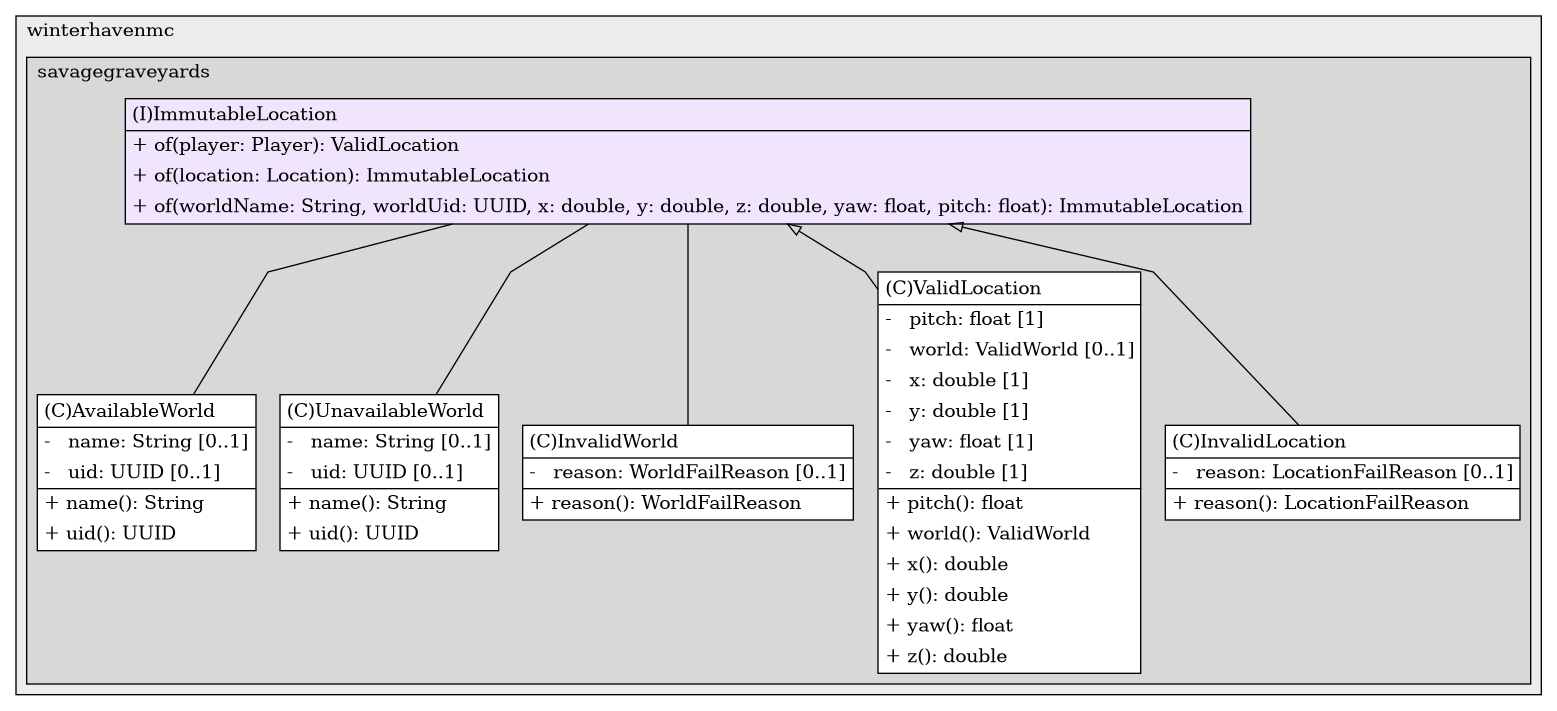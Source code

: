@startuml

/' diagram meta data start
config=StructureConfiguration;
{
  "projectClassification": {
    "searchMode": "OpenProject", // OpenProject, AllProjects
    "includedProjects": "",
    "pathEndKeywords": "*.impl",
    "isClientPath": "",
    "isClientName": "",
    "isTestPath": "",
    "isTestName": "",
    "isMappingPath": "",
    "isMappingName": "",
    "isDataAccessPath": "",
    "isDataAccessName": "",
    "isDataStructurePath": "",
    "isDataStructureName": "",
    "isInterfaceStructuresPath": "",
    "isInterfaceStructuresName": "",
    "isEntryPointPath": "",
    "isEntryPointName": "",
    "treatFinalFieldsAsMandatory": false
  },
  "graphRestriction": {
    "classPackageExcludeFilter": "*attributes*",
    "classPackageIncludeFilter": "",
    "classNameExcludeFilter": "*Subcommand; *Key",
    "classNameIncludeFilter": "",
    "methodNameExcludeFilter": "",
    "methodNameIncludeFilter": "",
    "removeByInheritance": "", // inheritance/annotation based filtering is done in a second step
    "removeByAnnotation": "",
    "removeByClassPackage": "", // cleanup the graph after inheritance/annotation based filtering is done
    "removeByClassName": "",
    "cutMappings": false,
    "cutEnum": true,
    "cutTests": true,
    "cutClient": true,
    "cutDataAccess": true,
    "cutInterfaceStructures": true,
    "cutDataStructures": true,
    "cutGetterAndSetter": true,
    "cutConstructors": true
  },
  "graphTraversal": {
    "forwardDepth": 1,
    "backwardDepth": 0,
    "classPackageExcludeFilter": "",
    "classPackageIncludeFilter": "",
    "classNameExcludeFilter": "",
    "classNameIncludeFilter": "",
    "methodNameExcludeFilter": "",
    "methodNameIncludeFilter": "",
    "hideMappings": false,
    "hideDataStructures": false,
    "hidePrivateMethods": true,
    "hideInterfaceCalls": true, // indirection: implementation -> interface (is hidden) -> implementation
    "onlyShowApplicationEntryPoints": false, // root node is included
    "useMethodCallsForStructureDiagram": "ForwardOnly" // ForwardOnly, BothDirections, No
  },
  "details": {
    "aggregation": "GroupByClass", // ByClass, GroupByClass, None
    "showClassGenericTypes": true,
    "showMethods": true,
    "showMethodParameterNames": true,
    "showMethodParameterTypes": true,
    "showMethodReturnType": true,
    "showPackageLevels": 2,
    "showDetailedClassStructure": true
  },
  "rootClass": "com.winterhavenmc.savagegraveyards.models.location.ImmutableLocation",
  "extensionCallbackMethod": "" // qualified.class.name#methodName - signature: public static String method(String)
}
diagram meta data end '/



digraph g {
    rankdir="TB"
    splines=polyline
    

'nodes 
subgraph cluster_1655488073 { 
   	label=winterhavenmc
	labeljust=l
	fillcolor="#ececec"
	style=filled
   
   subgraph cluster_718573502 { 
   	label=savagegraveyards
	labeljust=l
	fillcolor="#d8d8d8"
	style=filled
   
   AvailableWorld1429396403[
	label=<<TABLE BORDER="1" CELLBORDER="0" CELLPADDING="4" CELLSPACING="0">
<TR><TD ALIGN="LEFT" >(C)AvailableWorld</TD></TR>
<HR/>
<TR><TD ALIGN="LEFT" >-   name: String [0..1]</TD></TR>
<TR><TD ALIGN="LEFT" >-   uid: UUID [0..1]</TD></TR>
<HR/>
<TR><TD ALIGN="LEFT" >+ name(): String</TD></TR>
<TR><TD ALIGN="LEFT" >+ uid(): UUID</TD></TR>
</TABLE>>
	style=filled
	margin=0
	shape=plaintext
	fillcolor="#FFFFFF"
];

ImmutableLocation977561318[
	label=<<TABLE BORDER="1" CELLBORDER="0" CELLPADDING="4" CELLSPACING="0">
<TR><TD ALIGN="LEFT" >(I)ImmutableLocation</TD></TR>
<HR/>
<TR><TD ALIGN="LEFT" >+ of(player: Player): ValidLocation</TD></TR>
<TR><TD ALIGN="LEFT" >+ of(location: Location): ImmutableLocation</TD></TR>
<TR><TD ALIGN="LEFT" >+ of(worldName: String, worldUid: UUID, x: double, y: double, z: double, yaw: float, pitch: float): ImmutableLocation</TD></TR>
</TABLE>>
	style=filled
	margin=0
	shape=plaintext
	fillcolor="#F1E5FD"
];

UnavailableWorld1429396403[
	label=<<TABLE BORDER="1" CELLBORDER="0" CELLPADDING="4" CELLSPACING="0">
<TR><TD ALIGN="LEFT" >(C)UnavailableWorld</TD></TR>
<HR/>
<TR><TD ALIGN="LEFT" >-   name: String [0..1]</TD></TR>
<TR><TD ALIGN="LEFT" >-   uid: UUID [0..1]</TD></TR>
<HR/>
<TR><TD ALIGN="LEFT" >+ name(): String</TD></TR>
<TR><TD ALIGN="LEFT" >+ uid(): UUID</TD></TR>
</TABLE>>
	style=filled
	margin=0
	shape=plaintext
	fillcolor="#FFFFFF"
];

InvalidWorld1429396403[
	label=<<TABLE BORDER="1" CELLBORDER="0" CELLPADDING="4" CELLSPACING="0">
<TR><TD ALIGN="LEFT" >(C)InvalidWorld</TD></TR>
<HR/>
<TR><TD ALIGN="LEFT" >-   reason: WorldFailReason [0..1]</TD></TR>
<HR/>
<TR><TD ALIGN="LEFT" >+ reason(): WorldFailReason</TD></TR>
</TABLE>>
	style=filled
	margin=0
	shape=plaintext
	fillcolor="#FFFFFF"
];

ValidLocation977561318[
	label=<<TABLE BORDER="1" CELLBORDER="0" CELLPADDING="4" CELLSPACING="0">
<TR><TD ALIGN="LEFT" >(C)ValidLocation</TD></TR>
<HR/>
<TR><TD ALIGN="LEFT" >-   pitch: float [1]</TD></TR>
<TR><TD ALIGN="LEFT" >-   world: ValidWorld [0..1]</TD></TR>
<TR><TD ALIGN="LEFT" >-   x: double [1]</TD></TR>
<TR><TD ALIGN="LEFT" >-   y: double [1]</TD></TR>
<TR><TD ALIGN="LEFT" >-   yaw: float [1]</TD></TR>
<TR><TD ALIGN="LEFT" >-   z: double [1]</TD></TR>
<HR/>
<TR><TD ALIGN="LEFT" >+ pitch(): float</TD></TR>
<TR><TD ALIGN="LEFT" >+ world(): ValidWorld</TD></TR>
<TR><TD ALIGN="LEFT" >+ x(): double</TD></TR>
<TR><TD ALIGN="LEFT" >+ y(): double</TD></TR>
<TR><TD ALIGN="LEFT" >+ yaw(): float</TD></TR>
<TR><TD ALIGN="LEFT" >+ z(): double</TD></TR>
</TABLE>>
	style=filled
	margin=0
	shape=plaintext
	fillcolor="#FFFFFF"
];

InvalidLocation977561318[
	label=<<TABLE BORDER="1" CELLBORDER="0" CELLPADDING="4" CELLSPACING="0">
<TR><TD ALIGN="LEFT" >(C)InvalidLocation</TD></TR>
<HR/>
<TR><TD ALIGN="LEFT" >-   reason: LocationFailReason [0..1]</TD></TR>
<HR/>
<TR><TD ALIGN="LEFT" >+ reason(): LocationFailReason</TD></TR>
</TABLE>>
	style=filled
	margin=0
	shape=plaintext
	fillcolor="#FFFFFF"
];
}
} 

'edges    
ImmutableLocation977561318 -> AvailableWorld1429396403[arrowhead=none];
ImmutableLocation977561318 -> InvalidLocation977561318[arrowhead=none, arrowtail=empty, dir=both];
ImmutableLocation977561318 -> InvalidWorld1429396403[arrowhead=none];
ImmutableLocation977561318 -> UnavailableWorld1429396403[arrowhead=none];
ImmutableLocation977561318 -> ValidLocation977561318[arrowhead=none, arrowtail=empty, dir=both];
    
}
@enduml